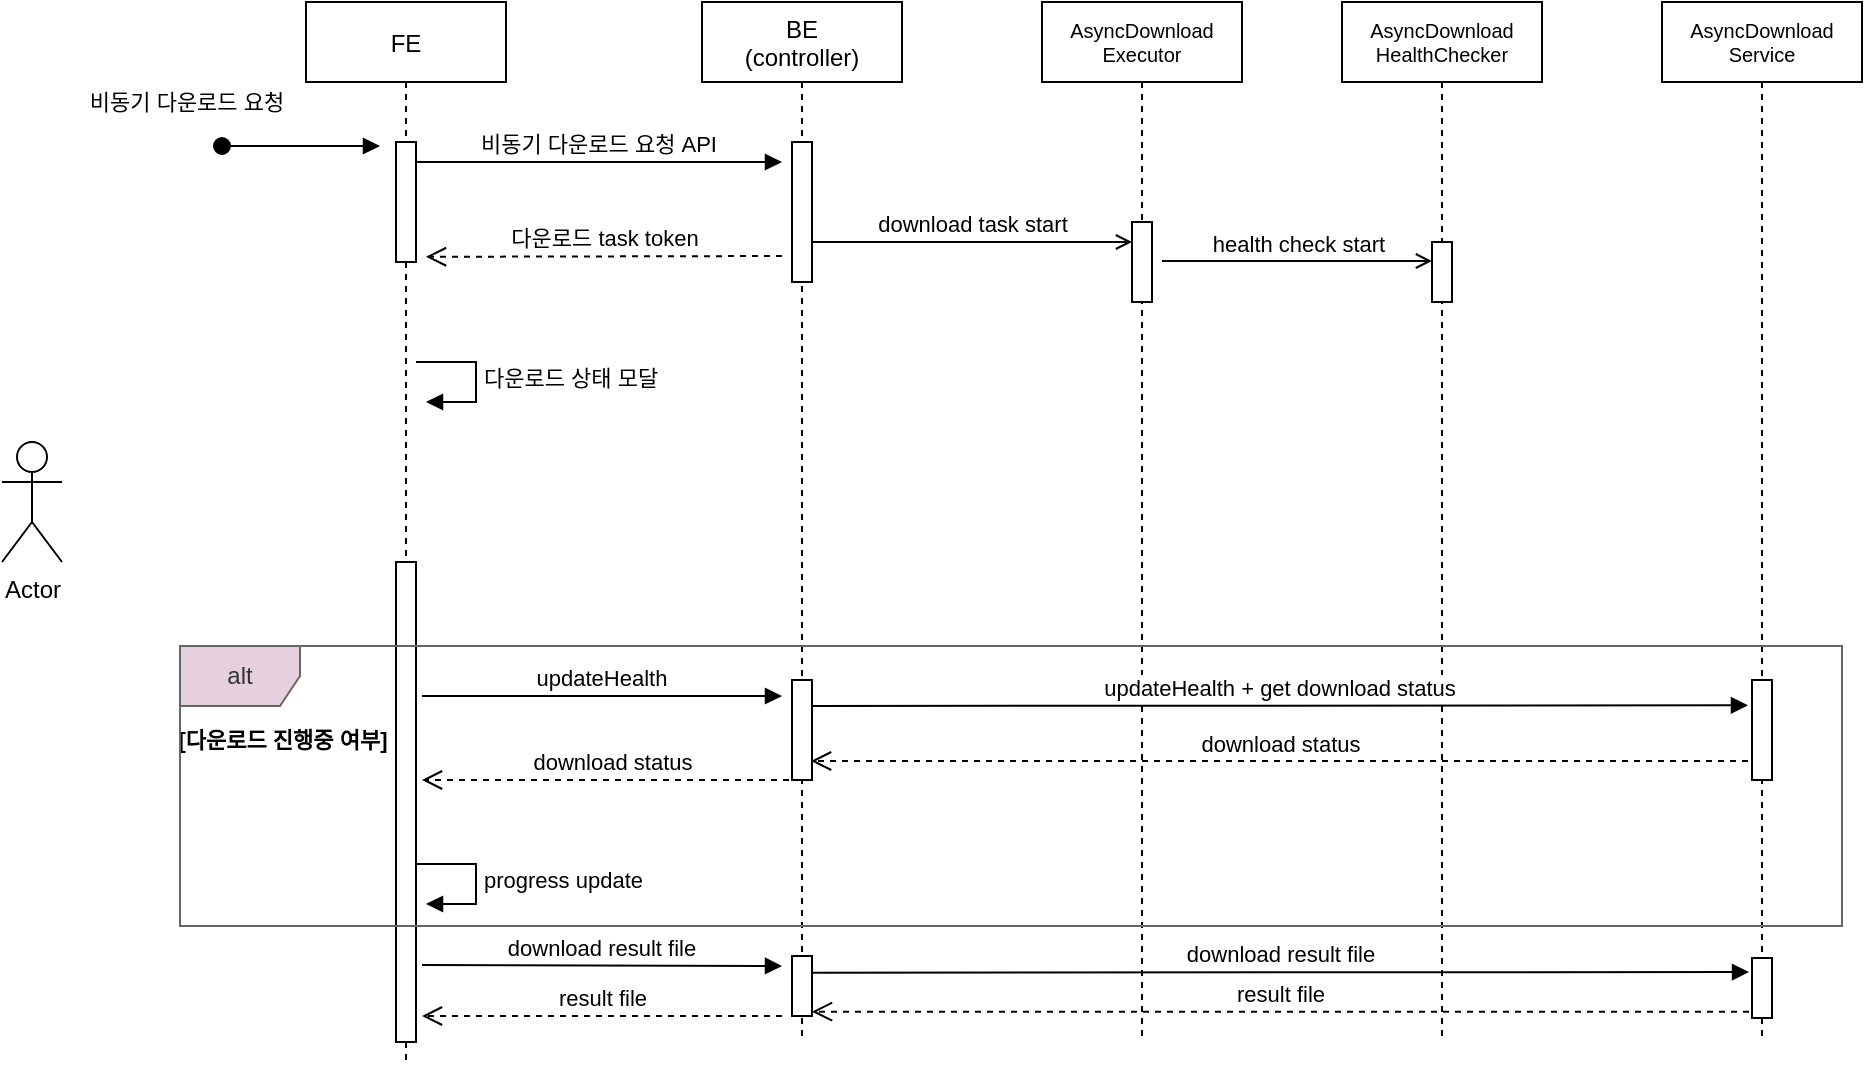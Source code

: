 <mxfile version="20.4.0" type="github">
  <diagram id="kgpKYQtTHZ0yAKxKKP6v" name="Page-1">
    <mxGraphModel dx="1524" dy="553" grid="1" gridSize="10" guides="1" tooltips="1" connect="1" arrows="1" fold="1" page="1" pageScale="1" pageWidth="850" pageHeight="1100" math="0" shadow="0">
      <root>
        <mxCell id="0" />
        <mxCell id="1" parent="0" />
        <mxCell id="3nuBFxr9cyL0pnOWT2aG-1" value="FE" style="shape=umlLifeline;perimeter=lifelinePerimeter;container=1;collapsible=0;recursiveResize=0;rounded=0;shadow=0;strokeWidth=1;" parent="1" vertex="1">
          <mxGeometry x="172" y="80" width="100" height="530" as="geometry" />
        </mxCell>
        <mxCell id="3nuBFxr9cyL0pnOWT2aG-2" value="" style="points=[];perimeter=orthogonalPerimeter;rounded=0;shadow=0;strokeWidth=1;" parent="3nuBFxr9cyL0pnOWT2aG-1" vertex="1">
          <mxGeometry x="45" y="70" width="10" height="60" as="geometry" />
        </mxCell>
        <mxCell id="3nuBFxr9cyL0pnOWT2aG-3" value="" style="verticalAlign=bottom;startArrow=oval;endArrow=block;startSize=8;shadow=0;strokeWidth=1;" parent="3nuBFxr9cyL0pnOWT2aG-1" edge="1">
          <mxGeometry relative="1" as="geometry">
            <mxPoint x="-42" y="72" as="sourcePoint" />
            <mxPoint x="37" y="72" as="targetPoint" />
          </mxGeometry>
        </mxCell>
        <mxCell id="PAv24Wi7GxfsrFI-geuO-10" value="" style="html=1;points=[];perimeter=orthogonalPerimeter;" vertex="1" parent="3nuBFxr9cyL0pnOWT2aG-1">
          <mxGeometry x="45" y="280" width="10" height="240" as="geometry" />
        </mxCell>
        <mxCell id="PAv24Wi7GxfsrFI-geuO-11" value="다운로드 상태 모달" style="edgeStyle=orthogonalEdgeStyle;html=1;align=left;spacingLeft=2;endArrow=block;rounded=0;entryX=1;entryY=0;" edge="1" parent="3nuBFxr9cyL0pnOWT2aG-1">
          <mxGeometry relative="1" as="geometry">
            <mxPoint x="55" y="180" as="sourcePoint" />
            <Array as="points">
              <mxPoint x="85" y="180" />
            </Array>
            <mxPoint x="60" y="200" as="targetPoint" />
          </mxGeometry>
        </mxCell>
        <mxCell id="PAv24Wi7GxfsrFI-geuO-15" value="download status" style="html=1;verticalAlign=bottom;endArrow=open;dashed=1;endSize=8;rounded=0;" edge="1" parent="3nuBFxr9cyL0pnOWT2aG-1">
          <mxGeometry relative="1" as="geometry">
            <mxPoint x="247.5" y="389" as="sourcePoint" />
            <mxPoint x="58" y="389" as="targetPoint" />
          </mxGeometry>
        </mxCell>
        <mxCell id="3nuBFxr9cyL0pnOWT2aG-5" value="BE&#xa;(controller)" style="shape=umlLifeline;perimeter=lifelinePerimeter;container=1;collapsible=0;recursiveResize=0;rounded=0;shadow=0;strokeWidth=1;" parent="1" vertex="1">
          <mxGeometry x="370" y="80" width="100" height="520" as="geometry" />
        </mxCell>
        <mxCell id="3nuBFxr9cyL0pnOWT2aG-6" value="" style="points=[];perimeter=orthogonalPerimeter;rounded=0;shadow=0;strokeWidth=1;" parent="3nuBFxr9cyL0pnOWT2aG-5" vertex="1">
          <mxGeometry x="45" y="70" width="10" height="70" as="geometry" />
        </mxCell>
        <mxCell id="PAv24Wi7GxfsrFI-geuO-4" value="" style="points=[];perimeter=orthogonalPerimeter;rounded=0;shadow=0;strokeWidth=1;" vertex="1" parent="3nuBFxr9cyL0pnOWT2aG-5">
          <mxGeometry x="45" y="339" width="10" height="50" as="geometry" />
        </mxCell>
        <mxCell id="PAv24Wi7GxfsrFI-geuO-22" value="" style="points=[];perimeter=orthogonalPerimeter;rounded=0;shadow=0;strokeWidth=1;" vertex="1" parent="3nuBFxr9cyL0pnOWT2aG-5">
          <mxGeometry x="45" y="477" width="10" height="30" as="geometry" />
        </mxCell>
        <mxCell id="PAv24Wi7GxfsrFI-geuO-21" value="download result file" style="verticalAlign=bottom;endArrow=block;shadow=0;strokeWidth=1;" edge="1" parent="3nuBFxr9cyL0pnOWT2aG-5">
          <mxGeometry relative="1" as="geometry">
            <mxPoint x="-140" y="481.5" as="sourcePoint" />
            <mxPoint x="40" y="482" as="targetPoint" />
            <Array as="points" />
          </mxGeometry>
        </mxCell>
        <mxCell id="PAv24Wi7GxfsrFI-geuO-26" value="result file" style="html=1;verticalAlign=bottom;endArrow=open;dashed=1;endSize=8;rounded=0;" edge="1" parent="3nuBFxr9cyL0pnOWT2aG-5">
          <mxGeometry relative="1" as="geometry">
            <mxPoint x="40" y="507" as="sourcePoint" />
            <mxPoint x="-140" y="507.0" as="targetPoint" />
          </mxGeometry>
        </mxCell>
        <mxCell id="3nuBFxr9cyL0pnOWT2aG-8" value="비동기 다운로드 요청 API" style="verticalAlign=bottom;endArrow=block;shadow=0;strokeWidth=1;" parent="1" source="3nuBFxr9cyL0pnOWT2aG-2" edge="1">
          <mxGeometry relative="1" as="geometry">
            <mxPoint x="327" y="160" as="sourcePoint" />
            <mxPoint x="410" y="160" as="targetPoint" />
            <Array as="points">
              <mxPoint x="320" y="160" />
            </Array>
          </mxGeometry>
        </mxCell>
        <mxCell id="xQrwwutkk_iIbDmqUv8c-1" value="Actor" style="shape=umlActor;verticalLabelPosition=bottom;verticalAlign=top;html=1;outlineConnect=0;" parent="1" vertex="1">
          <mxGeometry x="20" y="300" width="30" height="60" as="geometry" />
        </mxCell>
        <mxCell id="xQrwwutkk_iIbDmqUv8c-3" value="&lt;span style=&quot;font-size: 11px;&quot;&gt;비동기 다운로드 요청&lt;/span&gt;" style="text;html=1;align=center;verticalAlign=middle;resizable=0;points=[];autosize=1;strokeColor=none;fillColor=none;" parent="1" vertex="1">
          <mxGeometry x="52" y="115" width="120" height="30" as="geometry" />
        </mxCell>
        <mxCell id="aVBYDP4JhRlrpLpwvqIz-21" value="AsyncDownload&#xa;Executor" style="shape=umlLifeline;perimeter=lifelinePerimeter;container=1;collapsible=0;recursiveResize=0;rounded=0;shadow=0;strokeWidth=1;fontSize=10;" parent="1" vertex="1">
          <mxGeometry x="540" y="80" width="100" height="520" as="geometry" />
        </mxCell>
        <mxCell id="aVBYDP4JhRlrpLpwvqIz-22" value="" style="points=[];perimeter=orthogonalPerimeter;rounded=0;shadow=0;strokeWidth=1;" parent="aVBYDP4JhRlrpLpwvqIz-21" vertex="1">
          <mxGeometry x="45" y="110" width="10" height="40" as="geometry" />
        </mxCell>
        <mxCell id="aVBYDP4JhRlrpLpwvqIz-24" value="AsyncDownload&#xa;HealthChecker" style="shape=umlLifeline;perimeter=lifelinePerimeter;container=1;collapsible=0;recursiveResize=0;rounded=0;shadow=0;strokeWidth=1;fontSize=10;" parent="1" vertex="1">
          <mxGeometry x="690" y="80" width="100" height="520" as="geometry" />
        </mxCell>
        <mxCell id="aVBYDP4JhRlrpLpwvqIz-25" value="" style="points=[];perimeter=orthogonalPerimeter;rounded=0;shadow=0;strokeWidth=1;" parent="aVBYDP4JhRlrpLpwvqIz-24" vertex="1">
          <mxGeometry x="45" y="120" width="10" height="30" as="geometry" />
        </mxCell>
        <mxCell id="PAv24Wi7GxfsrFI-geuO-2" value="&lt;span style=&quot;background-color: rgb(255, 255, 255);&quot;&gt;health check start&lt;/span&gt;" style="html=1;verticalAlign=bottom;labelBackgroundColor=none;endArrow=open;endFill=0;rounded=0;" edge="1" parent="aVBYDP4JhRlrpLpwvqIz-24">
          <mxGeometry width="160" relative="1" as="geometry">
            <mxPoint x="-90" y="129.5" as="sourcePoint" />
            <mxPoint x="45" y="129.5" as="targetPoint" />
          </mxGeometry>
        </mxCell>
        <mxCell id="PAv24Wi7GxfsrFI-geuO-14" value="download status" style="html=1;verticalAlign=bottom;endArrow=open;dashed=1;endSize=8;rounded=0;" edge="1" parent="aVBYDP4JhRlrpLpwvqIz-24">
          <mxGeometry relative="1" as="geometry">
            <mxPoint x="203" y="379.5" as="sourcePoint" />
            <mxPoint x="-265.5" y="379.5" as="targetPoint" />
          </mxGeometry>
        </mxCell>
        <mxCell id="aVBYDP4JhRlrpLpwvqIz-29" value="AsyncDownload&#xa;Service" style="shape=umlLifeline;perimeter=lifelinePerimeter;container=1;collapsible=0;recursiveResize=0;rounded=0;shadow=0;strokeWidth=1;fontSize=10;" parent="1" vertex="1">
          <mxGeometry x="850" y="80" width="100" height="520" as="geometry" />
        </mxCell>
        <mxCell id="aVBYDP4JhRlrpLpwvqIz-30" value="" style="points=[];perimeter=orthogonalPerimeter;rounded=0;shadow=0;strokeWidth=1;" parent="aVBYDP4JhRlrpLpwvqIz-29" vertex="1">
          <mxGeometry x="45" y="339" width="10" height="50" as="geometry" />
        </mxCell>
        <mxCell id="PAv24Wi7GxfsrFI-geuO-25" value="" style="points=[];perimeter=orthogonalPerimeter;rounded=0;shadow=0;strokeWidth=1;" vertex="1" parent="aVBYDP4JhRlrpLpwvqIz-29">
          <mxGeometry x="45" y="478" width="10" height="30" as="geometry" />
        </mxCell>
        <mxCell id="PAv24Wi7GxfsrFI-geuO-1" value="download task start" style="html=1;verticalAlign=bottom;labelBackgroundColor=none;endArrow=open;endFill=0;rounded=0;" edge="1" parent="1">
          <mxGeometry width="160" relative="1" as="geometry">
            <mxPoint x="425" y="200" as="sourcePoint" />
            <mxPoint x="585" y="200" as="targetPoint" />
          </mxGeometry>
        </mxCell>
        <mxCell id="PAv24Wi7GxfsrFI-geuO-5" value="updateHealth" style="verticalAlign=bottom;endArrow=block;shadow=0;strokeWidth=1;" edge="1" parent="1">
          <mxGeometry relative="1" as="geometry">
            <mxPoint x="230" y="427" as="sourcePoint" />
            <mxPoint x="410" y="427" as="targetPoint" />
            <Array as="points" />
          </mxGeometry>
        </mxCell>
        <mxCell id="PAv24Wi7GxfsrFI-geuO-6" value="다운로드 task token" style="html=1;verticalAlign=bottom;endArrow=open;dashed=1;endSize=8;rounded=0;entryX=1.5;entryY=0.268;entryDx=0;entryDy=0;entryPerimeter=0;" edge="1" parent="1">
          <mxGeometry relative="1" as="geometry">
            <mxPoint x="410" y="207" as="sourcePoint" />
            <mxPoint x="232" y="207.4" as="targetPoint" />
          </mxGeometry>
        </mxCell>
        <mxCell id="PAv24Wi7GxfsrFI-geuO-13" value="updateHealth + get download status" style="verticalAlign=bottom;endArrow=block;shadow=0;strokeWidth=1;entryX=-0.2;entryY=0.346;entryDx=0;entryDy=0;entryPerimeter=0;" edge="1" parent="1">
          <mxGeometry relative="1" as="geometry">
            <mxPoint x="425" y="432" as="sourcePoint" />
            <mxPoint x="893" y="431.64" as="targetPoint" />
            <Array as="points" />
          </mxGeometry>
        </mxCell>
        <mxCell id="PAv24Wi7GxfsrFI-geuO-17" value="progress update" style="edgeStyle=orthogonalEdgeStyle;html=1;align=left;spacingLeft=2;endArrow=block;rounded=0;entryX=1;entryY=0;" edge="1" parent="1">
          <mxGeometry relative="1" as="geometry">
            <mxPoint x="227" y="511" as="sourcePoint" />
            <Array as="points">
              <mxPoint x="257" y="511" />
            </Array>
            <mxPoint x="232" y="531" as="targetPoint" />
          </mxGeometry>
        </mxCell>
        <mxCell id="PAv24Wi7GxfsrFI-geuO-19" value="&lt;span style=&quot;font-size: 11px;&quot;&gt;&lt;b&gt;[다운로드 진행중 여부]&lt;/b&gt;&lt;/span&gt;" style="text;html=1;align=center;verticalAlign=middle;resizable=0;points=[];autosize=1;strokeColor=none;fillColor=none;" vertex="1" parent="1">
          <mxGeometry x="100" y="434" width="120" height="30" as="geometry" />
        </mxCell>
        <mxCell id="PAv24Wi7GxfsrFI-geuO-23" value="result file" style="html=1;verticalAlign=bottom;endArrow=open;dashed=1;endSize=8;rounded=0;" edge="1" parent="1">
          <mxGeometry relative="1" as="geometry">
            <mxPoint x="893.5" y="584.86" as="sourcePoint" />
            <mxPoint x="425" y="584.86" as="targetPoint" />
          </mxGeometry>
        </mxCell>
        <mxCell id="PAv24Wi7GxfsrFI-geuO-24" value="download result file" style="verticalAlign=bottom;endArrow=block;shadow=0;strokeWidth=1;entryX=-0.2;entryY=0.346;entryDx=0;entryDy=0;entryPerimeter=0;" edge="1" parent="1">
          <mxGeometry relative="1" as="geometry">
            <mxPoint x="425.5" y="565.36" as="sourcePoint" />
            <mxPoint x="893.5" y="565" as="targetPoint" />
            <Array as="points" />
          </mxGeometry>
        </mxCell>
        <mxCell id="PAv24Wi7GxfsrFI-geuO-18" value="alt" style="shape=umlFrame;whiteSpace=wrap;html=1;fillColor=#E6D0DE;fontColor=#333333;strokeColor=#666666;" vertex="1" parent="1">
          <mxGeometry x="109" y="402" width="831" height="140" as="geometry" />
        </mxCell>
      </root>
    </mxGraphModel>
  </diagram>
</mxfile>
